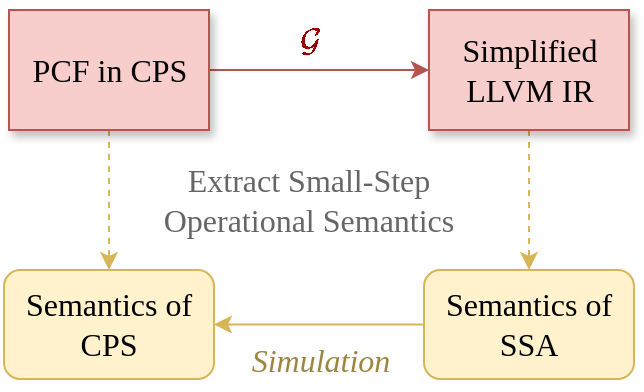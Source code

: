 <mxfile version="21.3.8" type="github">
  <diagram name="第 1 页" id="OoWNVezto3rYhGsD5WaQ">
    <mxGraphModel dx="1434" dy="796" grid="1" gridSize="10" guides="1" tooltips="1" connect="1" arrows="1" fold="1" page="1" pageScale="1" pageWidth="827" pageHeight="1169" math="1" shadow="0">
      <root>
        <mxCell id="0" />
        <mxCell id="1" parent="0" />
        <mxCell id="C0zk4MkQJhlZNX3381d1-1" value="" style="edgeStyle=orthogonalEdgeStyle;rounded=0;orthogonalLoop=1;jettySize=auto;html=1;fillColor=#f8cecc;strokeColor=#b85450;" edge="1" parent="1" source="C0zk4MkQJhlZNX3381d1-3" target="C0zk4MkQJhlZNX3381d1-5">
          <mxGeometry relative="1" as="geometry" />
        </mxCell>
        <mxCell id="C0zk4MkQJhlZNX3381d1-2" value="" style="edgeStyle=orthogonalEdgeStyle;rounded=0;orthogonalLoop=1;jettySize=auto;html=1;fillColor=#fff2cc;strokeColor=#d6b656;dashed=1;" edge="1" parent="1" source="C0zk4MkQJhlZNX3381d1-3" target="C0zk4MkQJhlZNX3381d1-6">
          <mxGeometry relative="1" as="geometry" />
        </mxCell>
        <mxCell id="C0zk4MkQJhlZNX3381d1-3" value="&lt;span style=&quot;color: rgb(0, 0, 0); font-family: &amp;quot;Times New Roman&amp;quot;; font-size: 16px; font-style: normal; font-variant-ligatures: normal; font-variant-caps: normal; font-weight: 400; letter-spacing: normal; orphans: 2; text-align: center; text-indent: 0px; text-transform: none; widows: 2; word-spacing: 0px; -webkit-text-stroke-width: 0px; text-decoration-thickness: initial; text-decoration-style: initial; text-decoration-color: initial; float: none; display: inline !important;&quot;&gt;PCF in CPS&lt;/span&gt;" style="rounded=0;whiteSpace=wrap;html=1;shadow=1;fillColor=#f8cecc;strokeColor=#b85450;labelBackgroundColor=none;" vertex="1" parent="1">
          <mxGeometry x="242.5" y="190" width="100" height="60" as="geometry" />
        </mxCell>
        <mxCell id="C0zk4MkQJhlZNX3381d1-4" value="" style="edgeStyle=orthogonalEdgeStyle;rounded=0;orthogonalLoop=1;jettySize=auto;html=1;fillColor=#fff2cc;strokeColor=#d6b656;dashed=1;" edge="1" parent="1" source="C0zk4MkQJhlZNX3381d1-5" target="C0zk4MkQJhlZNX3381d1-7">
          <mxGeometry relative="1" as="geometry" />
        </mxCell>
        <mxCell id="C0zk4MkQJhlZNX3381d1-5" value="&lt;font face=&quot;Times New Roman&quot;&gt;&lt;span style=&quot;font-size: 16px;&quot;&gt;Simplified LLVM IR&lt;/span&gt;&lt;/font&gt;" style="rounded=0;whiteSpace=wrap;html=1;shadow=1;fillColor=#f8cecc;strokeColor=#b85450;labelBackgroundColor=none;" vertex="1" parent="1">
          <mxGeometry x="452.5" y="190" width="100" height="60" as="geometry" />
        </mxCell>
        <mxCell id="C0zk4MkQJhlZNX3381d1-6" value="&lt;font style=&quot;font-size: 16px;&quot; face=&quot;Times New Roman&quot;&gt;Semantics of&lt;br style=&quot;border-color: var(--border-color); font-size: 16px;&quot;&gt;&lt;span style=&quot;font-size: 16px;&quot;&gt;CPS&lt;/span&gt;&lt;/font&gt;" style="rounded=1;whiteSpace=wrap;html=1;fillColor=#fff2cc;strokeColor=#d6b656;" vertex="1" parent="1">
          <mxGeometry x="240" y="320" width="105" height="54.5" as="geometry" />
        </mxCell>
        <mxCell id="C0zk4MkQJhlZNX3381d1-7" value="&lt;font style=&quot;font-size: 16px;&quot; face=&quot;Times New Roman&quot;&gt;Semantics of&lt;br style=&quot;border-color: var(--border-color); font-size: 16px;&quot;&gt;SSA&lt;br&gt;&lt;/font&gt;" style="rounded=1;whiteSpace=wrap;html=1;fillColor=#fff2cc;strokeColor=#d6b656;" vertex="1" parent="1">
          <mxGeometry x="450" y="320" width="105" height="54.5" as="geometry" />
        </mxCell>
        <mxCell id="C0zk4MkQJhlZNX3381d1-8" value="&lt;font color=&quot;#666666&quot; face=&quot;Times New Roman&quot;&gt;&lt;span style=&quot;font-size: 16px;&quot;&gt;Extract Small-Step Operational Semantics&lt;/span&gt;&lt;/font&gt;" style="text;html=1;strokeColor=none;fillColor=none;align=center;verticalAlign=middle;whiteSpace=wrap;rounded=0;" vertex="1" parent="1">
          <mxGeometry x="292" y="250" width="201" height="70" as="geometry" />
        </mxCell>
        <mxCell id="C0zk4MkQJhlZNX3381d1-9" value="&lt;font color=&quot;#990000&quot; style=&quot;font-size: 16px;&quot; face=&quot;Times New Roman&quot;&gt;$$\mathcal{G}$$&lt;/font&gt;" style="text;html=1;strokeColor=none;fillColor=none;align=center;verticalAlign=middle;whiteSpace=wrap;rounded=0;" vertex="1" parent="1">
          <mxGeometry x="357.5" y="190" width="70" height="30" as="geometry" />
        </mxCell>
        <mxCell id="C0zk4MkQJhlZNX3381d1-10" value="" style="endArrow=classic;html=1;rounded=0;entryX=1;entryY=0.5;entryDx=0;entryDy=0;exitX=0;exitY=0.5;exitDx=0;exitDy=0;strokeColor=#d6b656;fillColor=#fff2cc;" edge="1" parent="1" source="C0zk4MkQJhlZNX3381d1-7" target="C0zk4MkQJhlZNX3381d1-6">
          <mxGeometry width="50" height="50" relative="1" as="geometry">
            <mxPoint x="362.5" y="270" as="sourcePoint" />
            <mxPoint x="412.5" y="220" as="targetPoint" />
          </mxGeometry>
        </mxCell>
        <mxCell id="C0zk4MkQJhlZNX3381d1-11" value="&lt;font color=&quot;#9e8640&quot; face=&quot;Times New Roman&quot;&gt;&lt;span style=&quot;font-size: 16px;&quot;&gt;&lt;i&gt;Simulation&lt;/i&gt;&lt;/span&gt;&lt;/font&gt;" style="text;html=1;strokeColor=none;fillColor=none;align=center;verticalAlign=middle;whiteSpace=wrap;rounded=0;" vertex="1" parent="1">
          <mxGeometry x="312.5" y="350" width="170.5" height="30" as="geometry" />
        </mxCell>
      </root>
    </mxGraphModel>
  </diagram>
</mxfile>
